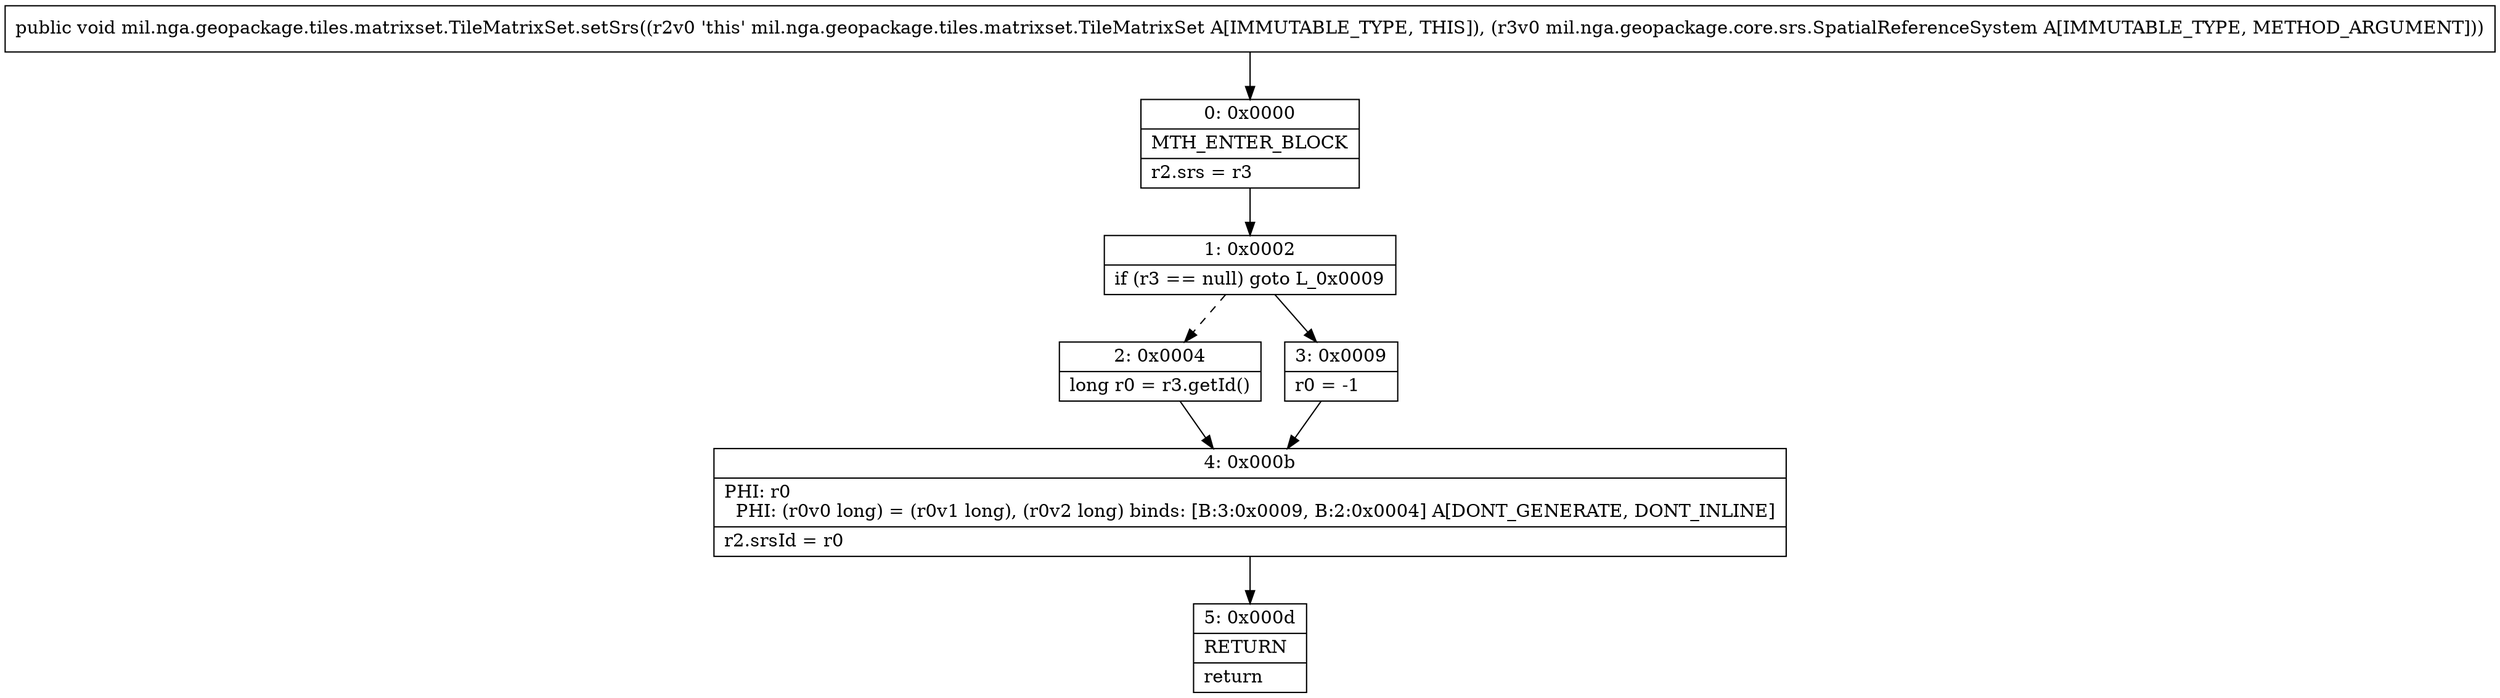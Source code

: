 digraph "CFG formil.nga.geopackage.tiles.matrixset.TileMatrixSet.setSrs(Lmil\/nga\/geopackage\/core\/srs\/SpatialReferenceSystem;)V" {
Node_0 [shape=record,label="{0\:\ 0x0000|MTH_ENTER_BLOCK\l|r2.srs = r3\l}"];
Node_1 [shape=record,label="{1\:\ 0x0002|if (r3 == null) goto L_0x0009\l}"];
Node_2 [shape=record,label="{2\:\ 0x0004|long r0 = r3.getId()\l}"];
Node_3 [shape=record,label="{3\:\ 0x0009|r0 = \-1\l}"];
Node_4 [shape=record,label="{4\:\ 0x000b|PHI: r0 \l  PHI: (r0v0 long) = (r0v1 long), (r0v2 long) binds: [B:3:0x0009, B:2:0x0004] A[DONT_GENERATE, DONT_INLINE]\l|r2.srsId = r0\l}"];
Node_5 [shape=record,label="{5\:\ 0x000d|RETURN\l|return\l}"];
MethodNode[shape=record,label="{public void mil.nga.geopackage.tiles.matrixset.TileMatrixSet.setSrs((r2v0 'this' mil.nga.geopackage.tiles.matrixset.TileMatrixSet A[IMMUTABLE_TYPE, THIS]), (r3v0 mil.nga.geopackage.core.srs.SpatialReferenceSystem A[IMMUTABLE_TYPE, METHOD_ARGUMENT])) }"];
MethodNode -> Node_0;
Node_0 -> Node_1;
Node_1 -> Node_2[style=dashed];
Node_1 -> Node_3;
Node_2 -> Node_4;
Node_3 -> Node_4;
Node_4 -> Node_5;
}

